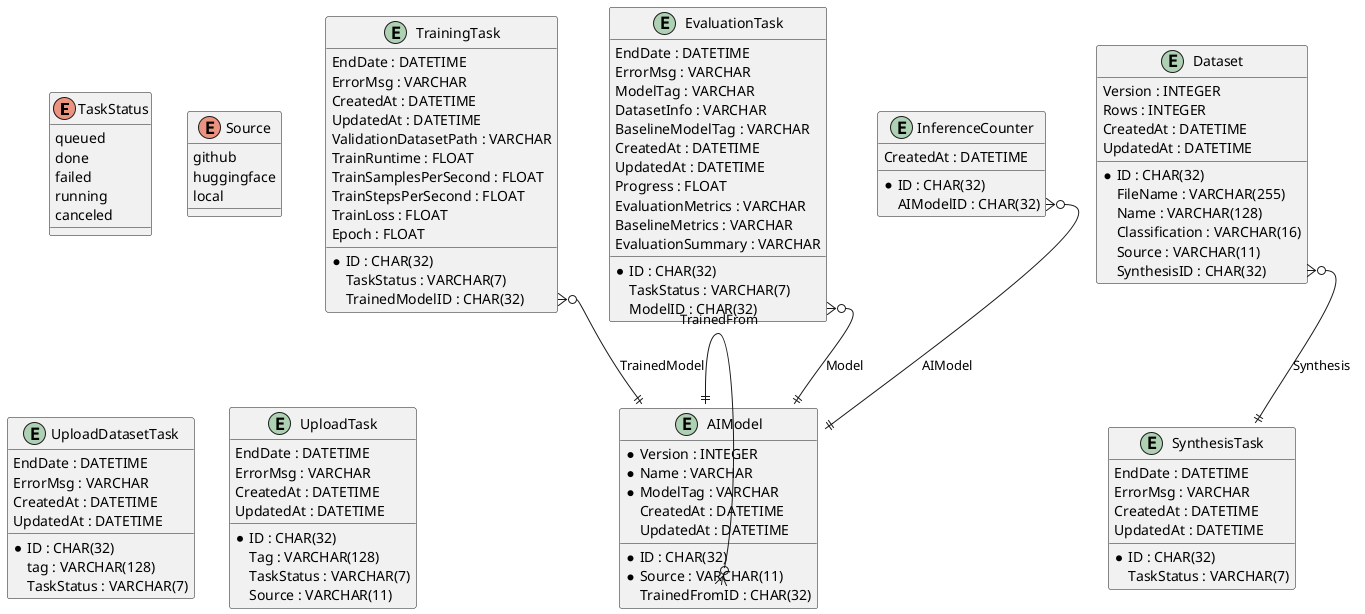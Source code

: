 @startuml entity-relation

enum TaskStatus {
  queued
  done
  failed
  running
  canceled
}

enum Source {
  github
  huggingface
  local
}

entity AIModel {
  * ID : CHAR(32)
  * Version : INTEGER
  * Name : VARCHAR
  * ModelTag : VARCHAR
  * Source : VARCHAR(11)
  TrainedFromID : CHAR(32)
  CreatedAt : DATETIME
  UpdatedAt : DATETIME
}

entity UploadDatasetTask {
  * ID : CHAR(32)
  tag : VARCHAR(128)
  TaskStatus : VARCHAR(7)
  EndDate : DATETIME
  ErrorMsg : VARCHAR
  CreatedAt : DATETIME
  UpdatedAt : DATETIME
}

entity SynthesisTask {
  * ID : CHAR(32)
  TaskStatus : VARCHAR(7)
  EndDate : DATETIME
  ErrorMsg : VARCHAR
  CreatedAt : DATETIME
  UpdatedAt : DATETIME
}

entity UploadTask {
  * ID : CHAR(32)
  Tag : VARCHAR(128)
  TaskStatus : VARCHAR(7)
  Source : VARCHAR(11)
  EndDate : DATETIME
  ErrorMsg : VARCHAR
  CreatedAt : DATETIME
  UpdatedAt : DATETIME
}

entity Dataset {
  * ID : CHAR(32)
  Version : INTEGER
  FileName : VARCHAR(255)
  Name : VARCHAR(128)
  Classification : VARCHAR(16)
  Rows : INTEGER
  Source : VARCHAR(11)
  CreatedAt : DATETIME
  UpdatedAt : DATETIME
  SynthesisID : CHAR(32)
}

entity TrainingTask {
  * ID : CHAR(32)
  TaskStatus : VARCHAR(7)
  EndDate : DATETIME
  ErrorMsg : VARCHAR
  TrainedModelID : CHAR(32)
  CreatedAt : DATETIME
  UpdatedAt : DATETIME
  ValidationDatasetPath : VARCHAR
  TrainRuntime : FLOAT
  TrainSamplesPerSecond : FLOAT
  TrainStepsPerSecond : FLOAT
  TrainLoss : FLOAT
  Epoch : FLOAT
}

entity EvaluationTask {
  * ID : CHAR(32)
  TaskStatus : VARCHAR(7)
  EndDate : DATETIME
  ErrorMsg : VARCHAR
  ModelID : CHAR(32)
  ModelTag : VARCHAR
  DatasetInfo : VARCHAR
  BaselineModelTag : VARCHAR
  CreatedAt : DATETIME
  UpdatedAt : DATETIME
  Progress : FLOAT
  EvaluationMetrics : VARCHAR
  BaselineMetrics : VARCHAR
  EvaluationSummary : VARCHAR
}

entity InferenceCounter {
  * ID : CHAR(32)
  AIModelID : CHAR(32)
  CreatedAt : DATETIME
}

AIModel::TrainedFromID }o--|| AIModel::id : TrainedFrom
Dataset::SynthesisID }o--|| SynthesisTask::id : Synthesis
TrainingTask::TrainedModelID }o--|| AIModel::id : TrainedModel
EvaluationTask::ModelID }o--|| AIModel::id : Model
InferenceCounter::AIModelID }o--|| AIModel::id : AIModel

@enduml